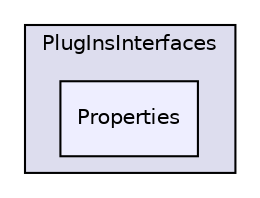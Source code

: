 digraph "C:/Users/ddieffenthaler/Desktop/SVN/source/greet-dev/main/PlugInsInterfaces/Properties" {
  compound=true
  node [ fontsize="10", fontname="Helvetica"];
  edge [ labelfontsize="10", labelfontname="Helvetica"];
  subgraph clusterdir_94e7e0f9e27b79ced3190fb22e4ca476 {
    graph [ bgcolor="#ddddee", pencolor="black", label="PlugInsInterfaces" fontname="Helvetica", fontsize="10", URL="dir_94e7e0f9e27b79ced3190fb22e4ca476.html"]
  dir_3d7c7058d94600e95a9370c404c94a26 [shape=box, label="Properties", style="filled", fillcolor="#eeeeff", pencolor="black", URL="dir_3d7c7058d94600e95a9370c404c94a26.html"];
  }
}
